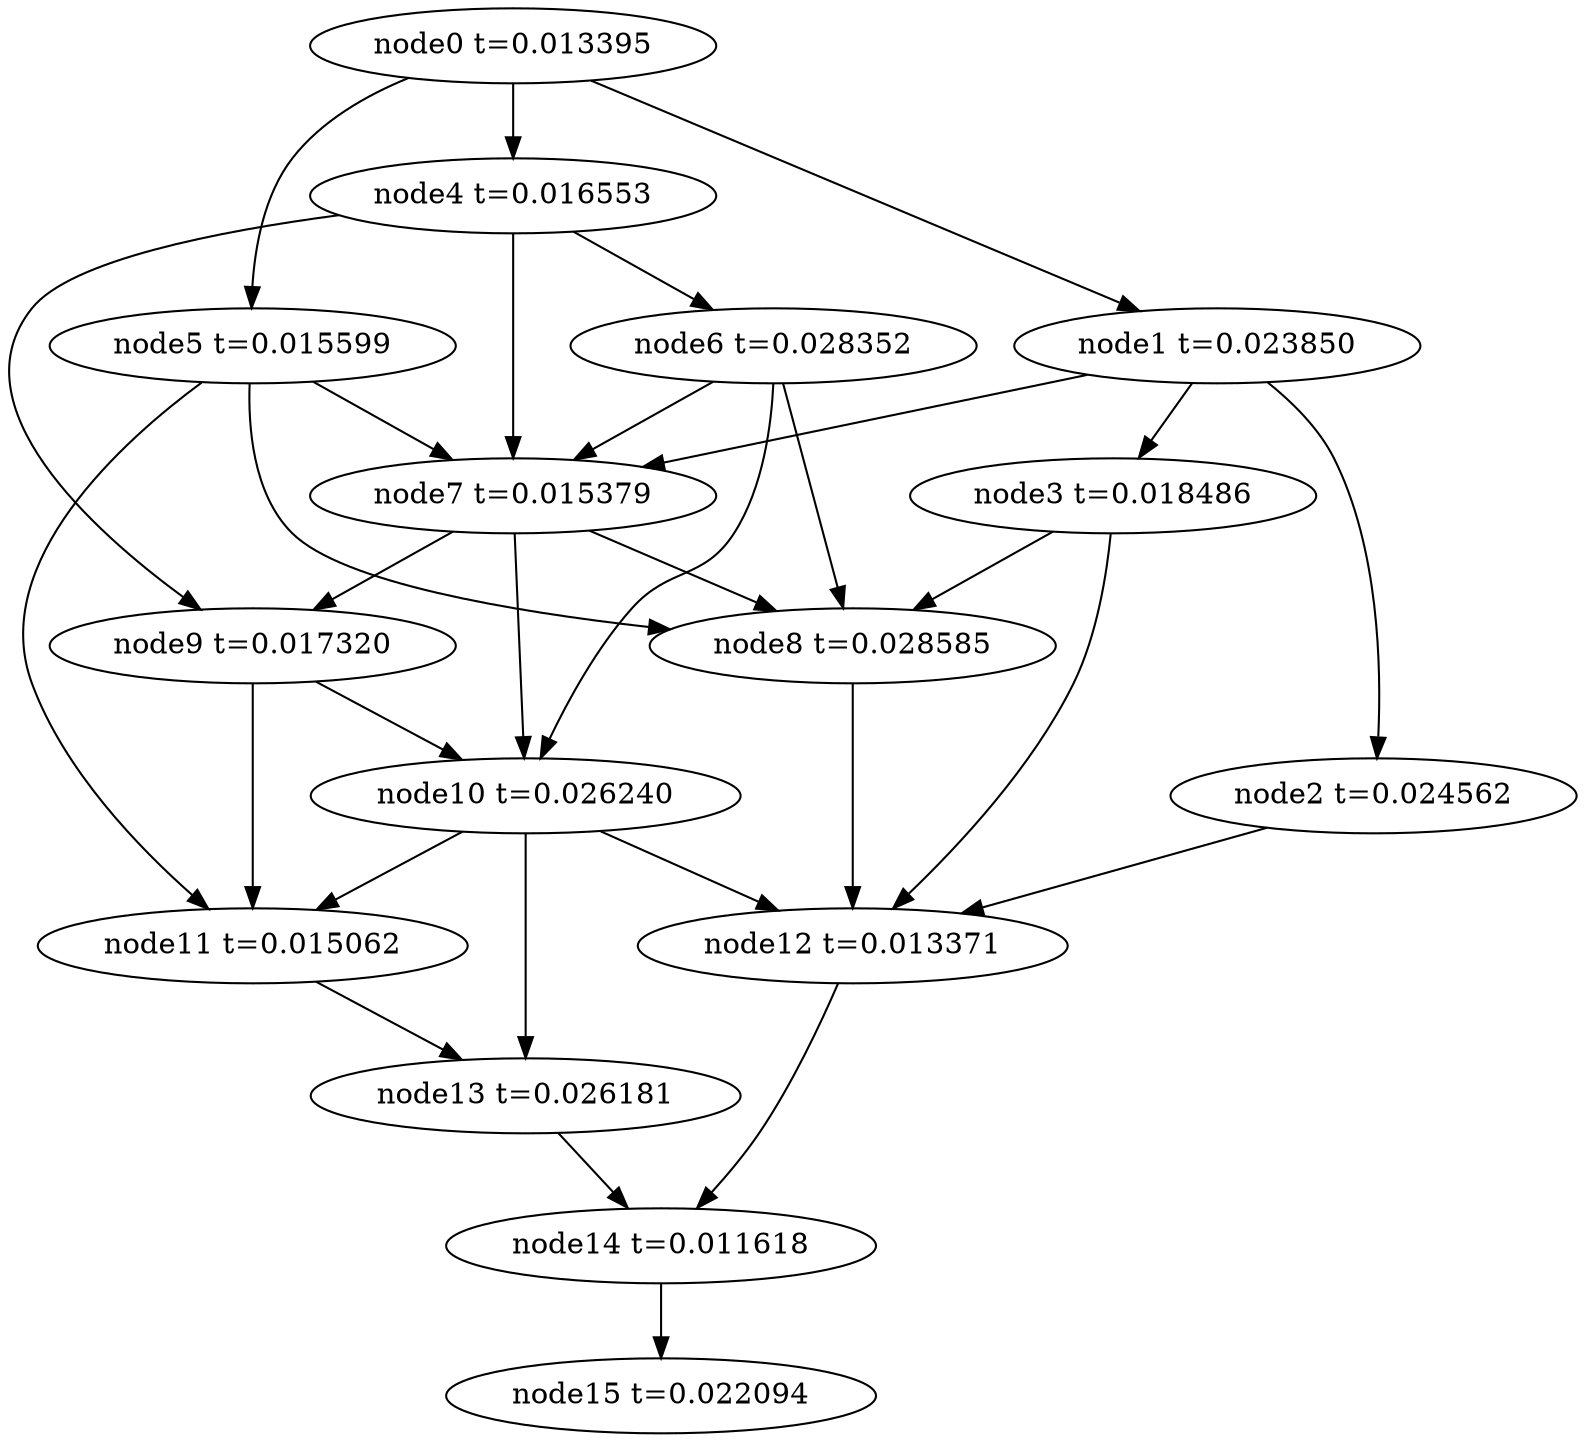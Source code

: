 digraph g{
	node15[label="node15 t=0.022094"]
	node14 -> node15
	node14[label="node14 t=0.011618"];
	node13 -> node14
	node13[label="node13 t=0.026181"];
	node12 -> node14
	node12[label="node12 t=0.013371"];
	node11 -> node13
	node11[label="node11 t=0.015062"];
	node10 -> node13
	node10 -> node12
	node10 -> node11
	node10[label="node10 t=0.026240"];
	node9 -> node11
	node9 -> node10
	node9[label="node9 t=0.017320"];
	node8 -> node12
	node8[label="node8 t=0.028585"];
	node7 -> node10
	node7 -> node9
	node7 -> node8
	node7[label="node7 t=0.015379"];
	node6 -> node10
	node6 -> node8
	node6 -> node7
	node6[label="node6 t=0.028352"];
	node5 -> node11
	node5 -> node8
	node5 -> node7
	node5[label="node5 t=0.015599"];
	node4 -> node9
	node4 -> node7
	node4 -> node6
	node4[label="node4 t=0.016553"];
	node3 -> node12
	node3 -> node8
	node3[label="node3 t=0.018486"];
	node2 -> node12
	node2[label="node2 t=0.024562"];
	node1 -> node7
	node1 -> node3
	node1 -> node2
	node1[label="node1 t=0.023850"];
	node0 -> node5
	node0 -> node4
	node0 -> node1
	node0[label="node0 t=0.013395"];
}
